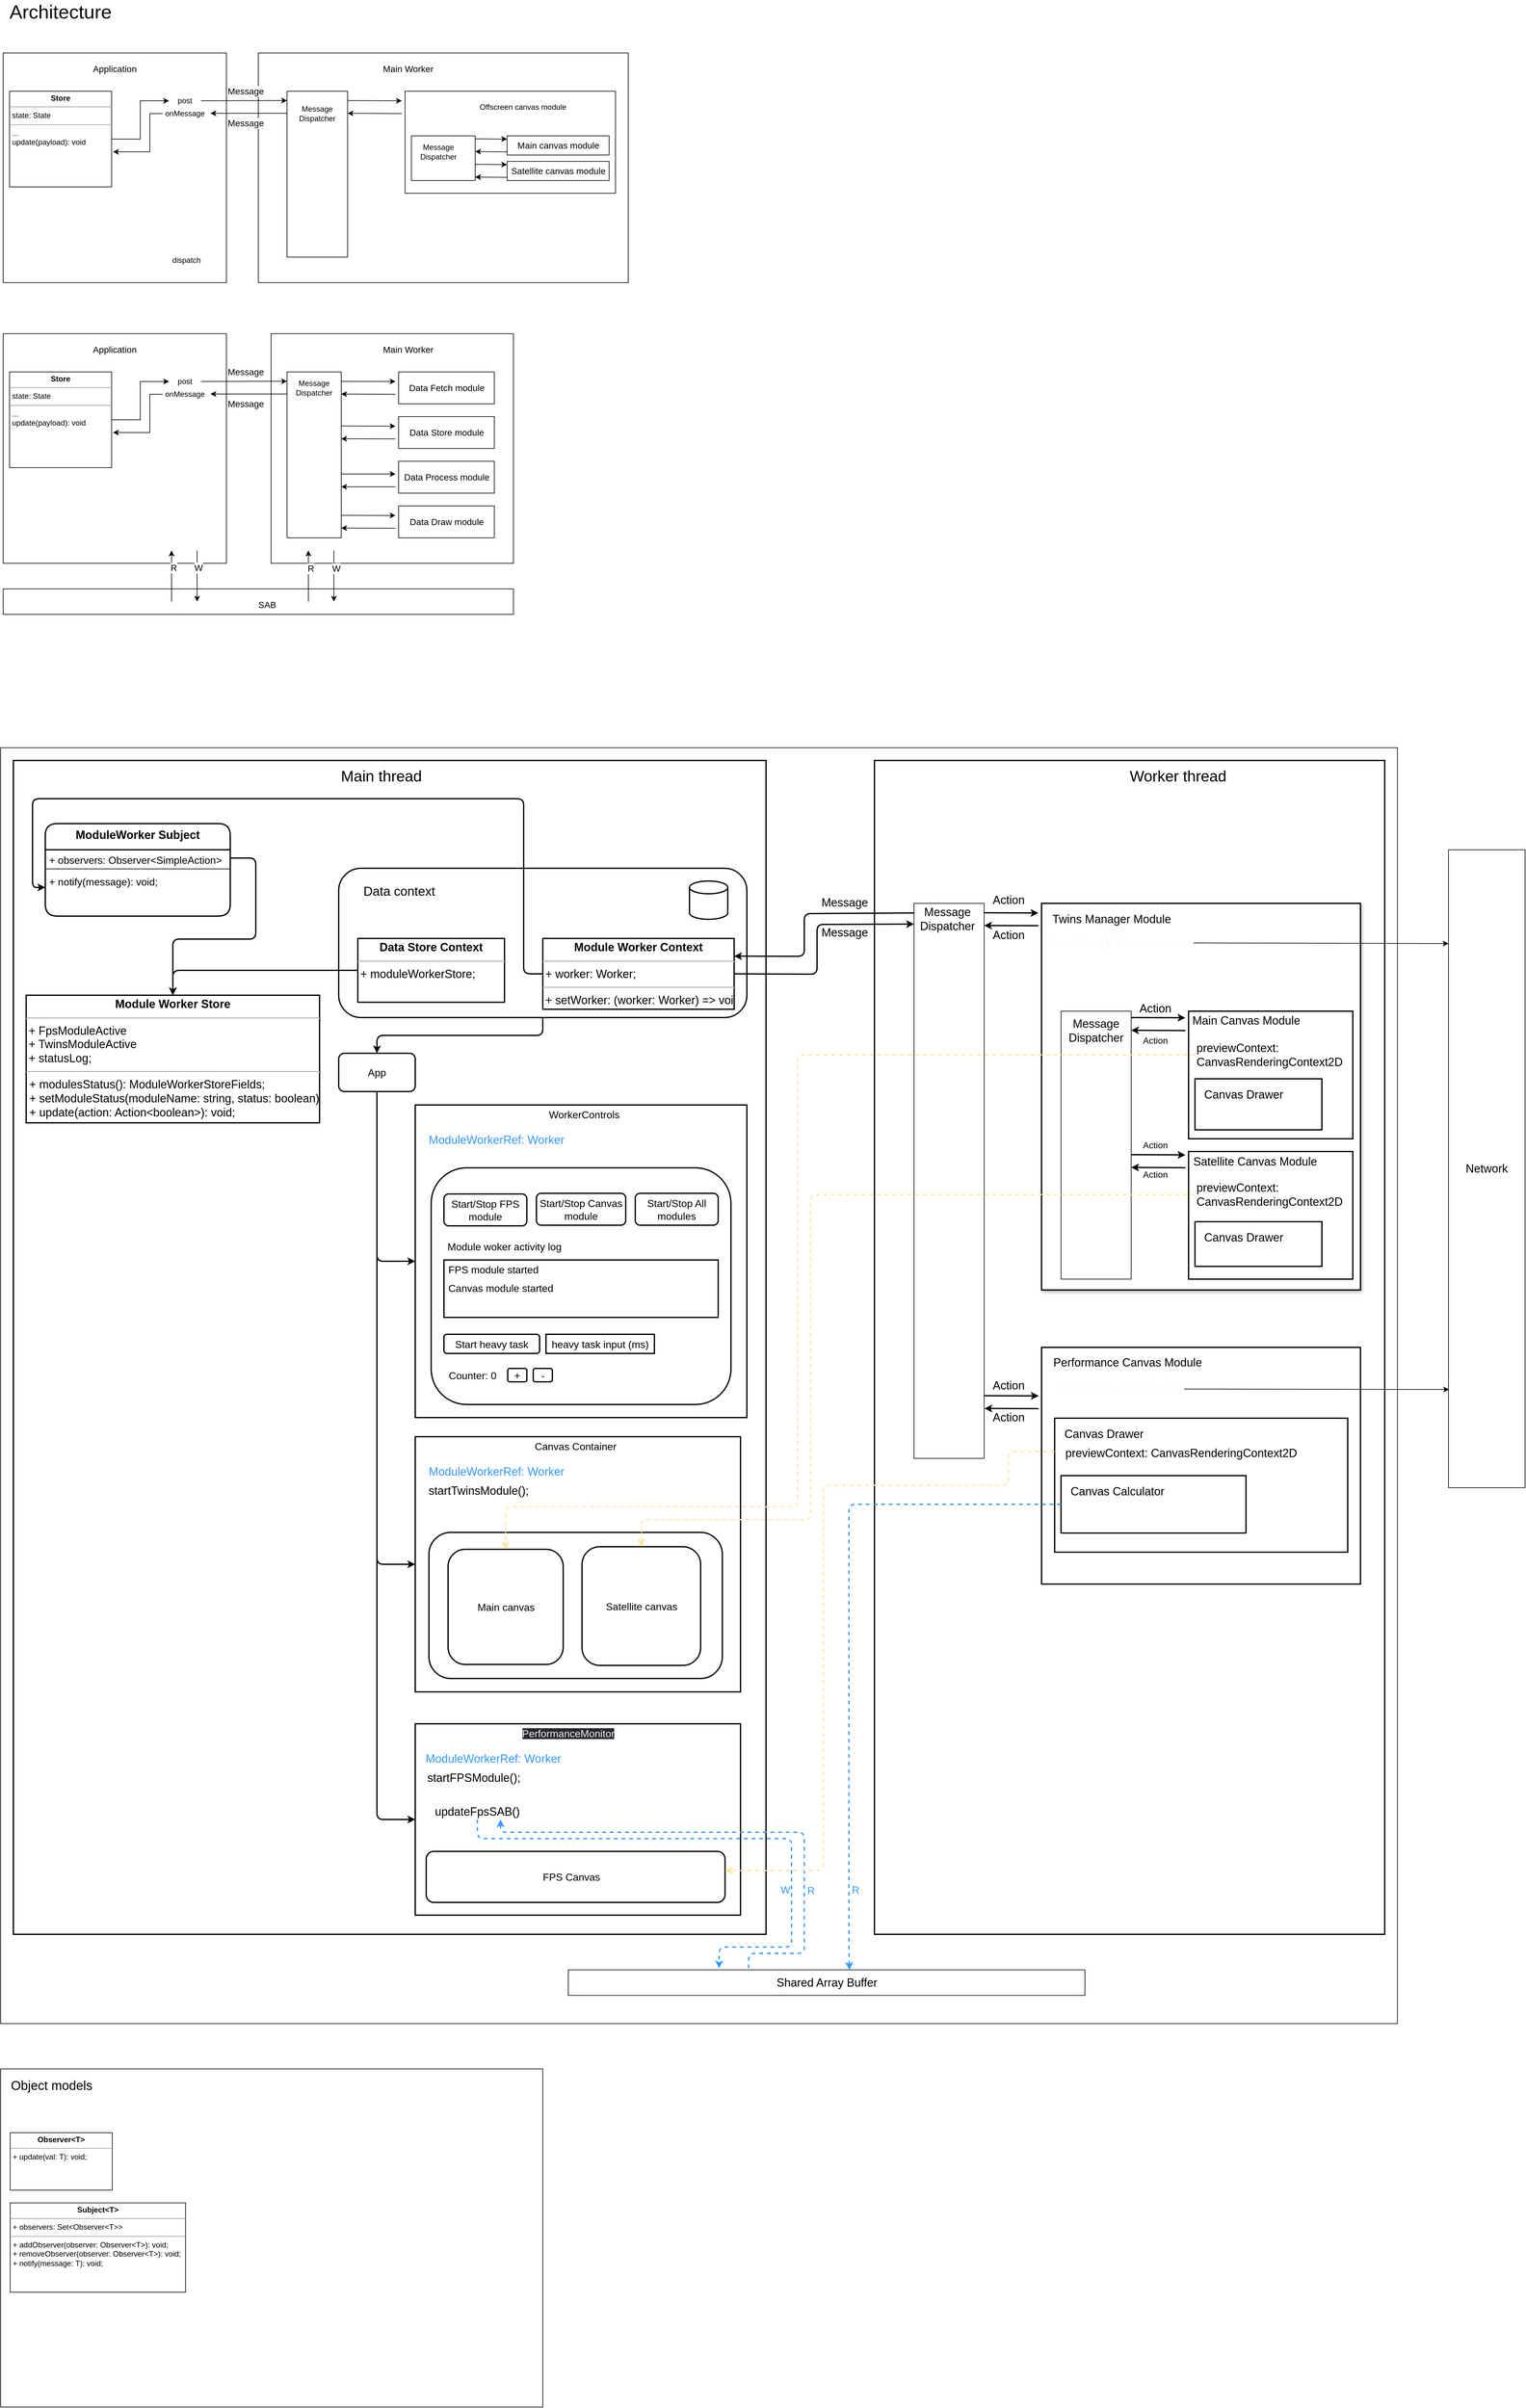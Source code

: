 <mxfile version="20.7.4" type="device"><diagram id="h54g0RJY-SKCdIhrQ2Me" name="Page-1"><mxGraphModel dx="7580" dy="4609" grid="1" gridSize="10" guides="1" tooltips="1" connect="1" arrows="1" fold="1" page="1" pageScale="1" pageWidth="827" pageHeight="1169" math="0" shadow="0"><root><mxCell id="0"/><mxCell id="1" parent="0"/><mxCell id="VuRKrDlXsBCHKtuJXxkc-2" value="" style="rounded=0;whiteSpace=wrap;html=1;" parent="1" vertex="1"><mxGeometry x="-1650" y="80" width="350" height="360" as="geometry"/></mxCell><mxCell id="VuRKrDlXsBCHKtuJXxkc-3" value="" style="rounded=0;whiteSpace=wrap;html=1;" parent="1" vertex="1"><mxGeometry x="-1250" y="80" width="580" height="360" as="geometry"/></mxCell><mxCell id="VuRKrDlXsBCHKtuJXxkc-4" value="Application" style="text;html=1;strokeColor=none;fillColor=none;align=center;verticalAlign=middle;whiteSpace=wrap;rounded=0;fontSize=14;" parent="1" vertex="1"><mxGeometry x="-1505" y="90" width="60" height="30" as="geometry"/></mxCell><mxCell id="VuRKrDlXsBCHKtuJXxkc-5" value="Main Worker" style="text;html=1;strokeColor=none;fillColor=none;align=center;verticalAlign=middle;whiteSpace=wrap;rounded=0;fontSize=14;" parent="1" vertex="1"><mxGeometry x="-1060" y="90" width="90" height="30" as="geometry"/></mxCell><mxCell id="VuRKrDlXsBCHKtuJXxkc-16" value="" style="rounded=0;whiteSpace=wrap;html=1;" parent="1" vertex="1"><mxGeometry x="-1205" y="140" width="95" height="260" as="geometry"/></mxCell><mxCell id="VuRKrDlXsBCHKtuJXxkc-17" value="Message Dispatcher" style="text;html=1;strokeColor=none;fillColor=none;align=center;verticalAlign=middle;whiteSpace=wrap;rounded=0;" parent="1" vertex="1"><mxGeometry x="-1190" y="160" width="65" height="30" as="geometry"/></mxCell><mxCell id="VuRKrDlXsBCHKtuJXxkc-54" value="" style="endArrow=classic;html=1;rounded=0;fontSize=14;" parent="1" edge="1"><mxGeometry width="50" height="50" relative="1" as="geometry"><mxPoint x="-1110" y="154.66" as="sourcePoint"/><mxPoint x="-1025" y="155" as="targetPoint"/></mxGeometry></mxCell><mxCell id="VuRKrDlXsBCHKtuJXxkc-55" value="" style="endArrow=classic;html=1;rounded=0;fontSize=14;" parent="1" edge="1"><mxGeometry width="50" height="50" relative="1" as="geometry"><mxPoint x="-1025" y="175" as="sourcePoint"/><mxPoint x="-1110" y="174.66" as="targetPoint"/></mxGeometry></mxCell><mxCell id="VuRKrDlXsBCHKtuJXxkc-62" value="" style="endArrow=classic;html=1;rounded=0;fontSize=14;exitX=1;exitY=0.5;exitDx=0;exitDy=0;" parent="1" source="VuRKrDlXsBCHKtuJXxkc-70" edge="1"><mxGeometry width="50" height="50" relative="1" as="geometry"><mxPoint x="-1325" y="154.58" as="sourcePoint"/><mxPoint x="-1205" y="154.58" as="targetPoint"/></mxGeometry></mxCell><mxCell id="VuRKrDlXsBCHKtuJXxkc-95" value="Message" style="edgeLabel;html=1;align=center;verticalAlign=middle;resizable=0;points=[];fontSize=14;" parent="VuRKrDlXsBCHKtuJXxkc-62" vertex="1" connectable="0"><mxGeometry x="0.264" y="3" relative="1" as="geometry"><mxPoint x="-16" y="-12" as="offset"/></mxGeometry></mxCell><mxCell id="VuRKrDlXsBCHKtuJXxkc-63" value="" style="endArrow=classic;html=1;rounded=0;fontSize=14;" parent="1" edge="1"><mxGeometry width="50" height="50" relative="1" as="geometry"><mxPoint x="-1205" y="174.58" as="sourcePoint"/><mxPoint x="-1325" y="174.58" as="targetPoint"/></mxGeometry></mxCell><mxCell id="VuRKrDlXsBCHKtuJXxkc-90" style="edgeStyle=orthogonalEdgeStyle;rounded=0;orthogonalLoop=1;jettySize=auto;html=1;exitX=0;exitY=0.5;exitDx=0;exitDy=0;entryX=1.014;entryY=0.633;entryDx=0;entryDy=0;entryPerimeter=0;fontSize=14;" parent="1" source="VuRKrDlXsBCHKtuJXxkc-69" target="VuRKrDlXsBCHKtuJXxkc-87" edge="1"><mxGeometry relative="1" as="geometry"><Array as="points"><mxPoint x="-1420" y="175"/><mxPoint x="-1420" y="235"/></Array></mxGeometry></mxCell><mxCell id="VuRKrDlXsBCHKtuJXxkc-69" value="onMessage" style="text;html=1;strokeColor=none;fillColor=none;align=center;verticalAlign=middle;whiteSpace=wrap;rounded=0;" parent="1" vertex="1"><mxGeometry x="-1400" y="160" width="70" height="30" as="geometry"/></mxCell><mxCell id="VuRKrDlXsBCHKtuJXxkc-70" value="post" style="text;html=1;strokeColor=none;fillColor=none;align=center;verticalAlign=middle;whiteSpace=wrap;rounded=0;" parent="1" vertex="1"><mxGeometry x="-1390" y="140" width="50" height="30" as="geometry"/></mxCell><mxCell id="VuRKrDlXsBCHKtuJXxkc-76" value="dispatch" style="text;html=1;strokeColor=none;fillColor=none;align=center;verticalAlign=middle;whiteSpace=wrap;rounded=0;" parent="1" vertex="1"><mxGeometry x="-1390" y="390" width="55" height="30" as="geometry"/></mxCell><mxCell id="VuRKrDlXsBCHKtuJXxkc-88" style="edgeStyle=orthogonalEdgeStyle;rounded=0;orthogonalLoop=1;jettySize=auto;html=1;exitX=1;exitY=0.5;exitDx=0;exitDy=0;fontSize=14;entryX=0;entryY=0.5;entryDx=0;entryDy=0;" parent="1" source="VuRKrDlXsBCHKtuJXxkc-87" target="VuRKrDlXsBCHKtuJXxkc-70" edge="1"><mxGeometry relative="1" as="geometry"><mxPoint x="-1400" y="155" as="targetPoint"/></mxGeometry></mxCell><mxCell id="VuRKrDlXsBCHKtuJXxkc-87" value="&lt;p style=&quot;margin:0px;margin-top:4px;text-align:center;&quot;&gt;&lt;b&gt;Store&lt;/b&gt;&lt;/p&gt;&lt;hr size=&quot;1&quot;&gt;&lt;p style=&quot;margin:0px;margin-left:4px;&quot;&gt;state: State&lt;/p&gt;&lt;hr size=&quot;1&quot;&gt;&lt;p style=&quot;margin:0px;margin-left:4px;&quot;&gt;...&lt;/p&gt;&lt;p style=&quot;margin:0px;margin-left:4px;&quot;&gt;update(payload): void&lt;/p&gt;" style="verticalAlign=top;align=left;overflow=fill;fontSize=12;fontFamily=Helvetica;html=1;" parent="1" vertex="1"><mxGeometry x="-1640" y="140" width="160" height="150" as="geometry"/></mxCell><mxCell id="VuRKrDlXsBCHKtuJXxkc-96" value="Message" style="edgeLabel;html=1;align=center;verticalAlign=middle;resizable=0;points=[];fontSize=14;" parent="1" vertex="1" connectable="0"><mxGeometry x="-1270.0" y="190.004" as="geometry"/></mxCell><mxCell id="VuRKrDlXsBCHKtuJXxkc-97" value="" style="rounded=0;whiteSpace=wrap;html=1;" parent="1" vertex="1"><mxGeometry x="-1650" y="520" width="350" height="360" as="geometry"/></mxCell><mxCell id="VuRKrDlXsBCHKtuJXxkc-98" value="" style="rounded=0;whiteSpace=wrap;html=1;" parent="1" vertex="1"><mxGeometry x="-1230" y="520" width="380" height="360" as="geometry"/></mxCell><mxCell id="VuRKrDlXsBCHKtuJXxkc-99" value="Application" style="text;html=1;strokeColor=none;fillColor=none;align=center;verticalAlign=middle;whiteSpace=wrap;rounded=0;fontSize=14;" parent="1" vertex="1"><mxGeometry x="-1505" y="530" width="60" height="30" as="geometry"/></mxCell><mxCell id="VuRKrDlXsBCHKtuJXxkc-100" value="Main Worker" style="text;html=1;strokeColor=none;fillColor=none;align=center;verticalAlign=middle;whiteSpace=wrap;rounded=0;fontSize=14;" parent="1" vertex="1"><mxGeometry x="-1060" y="530" width="90" height="30" as="geometry"/></mxCell><mxCell id="VuRKrDlXsBCHKtuJXxkc-101" value="" style="rounded=0;whiteSpace=wrap;html=1;" parent="1" vertex="1"><mxGeometry x="-1205" y="580" width="85" height="260" as="geometry"/></mxCell><mxCell id="VuRKrDlXsBCHKtuJXxkc-102" value="Message Dispatcher" style="text;html=1;strokeColor=none;fillColor=none;align=center;verticalAlign=middle;whiteSpace=wrap;rounded=0;" parent="1" vertex="1"><mxGeometry x="-1200" y="590" width="75" height="30" as="geometry"/></mxCell><mxCell id="VuRKrDlXsBCHKtuJXxkc-103" value="Data Store module" style="html=1;fontSize=14;" parent="1" vertex="1"><mxGeometry x="-1030" y="650" width="150" height="50" as="geometry"/></mxCell><mxCell id="VuRKrDlXsBCHKtuJXxkc-104" value="Data Process module" style="html=1;fontSize=14;" parent="1" vertex="1"><mxGeometry x="-1030" y="720" width="150" height="50" as="geometry"/></mxCell><mxCell id="VuRKrDlXsBCHKtuJXxkc-105" value="Data Draw module" style="html=1;fontSize=14;" parent="1" vertex="1"><mxGeometry x="-1030" y="790" width="150" height="50" as="geometry"/></mxCell><mxCell id="VuRKrDlXsBCHKtuJXxkc-106" value="Data Fetch module" style="html=1;fontSize=14;" parent="1" vertex="1"><mxGeometry x="-1030" y="580" width="150" height="50" as="geometry"/></mxCell><mxCell id="VuRKrDlXsBCHKtuJXxkc-115" value="" style="endArrow=classic;html=1;rounded=0;fontSize=14;exitX=1;exitY=0.5;exitDx=0;exitDy=0;" parent="1" source="VuRKrDlXsBCHKtuJXxkc-120" edge="1"><mxGeometry width="50" height="50" relative="1" as="geometry"><mxPoint x="-1325" y="594.58" as="sourcePoint"/><mxPoint x="-1205" y="594.58" as="targetPoint"/></mxGeometry></mxCell><mxCell id="VuRKrDlXsBCHKtuJXxkc-116" value="Message" style="edgeLabel;html=1;align=center;verticalAlign=middle;resizable=0;points=[];fontSize=14;" parent="VuRKrDlXsBCHKtuJXxkc-115" vertex="1" connectable="0"><mxGeometry x="0.264" y="3" relative="1" as="geometry"><mxPoint x="-16" y="-12" as="offset"/></mxGeometry></mxCell><mxCell id="VuRKrDlXsBCHKtuJXxkc-117" value="" style="endArrow=classic;html=1;rounded=0;fontSize=14;" parent="1" edge="1"><mxGeometry width="50" height="50" relative="1" as="geometry"><mxPoint x="-1205" y="614.58" as="sourcePoint"/><mxPoint x="-1325" y="614.58" as="targetPoint"/></mxGeometry></mxCell><mxCell id="VuRKrDlXsBCHKtuJXxkc-118" style="edgeStyle=orthogonalEdgeStyle;rounded=0;orthogonalLoop=1;jettySize=auto;html=1;exitX=0;exitY=0.5;exitDx=0;exitDy=0;entryX=1.014;entryY=0.633;entryDx=0;entryDy=0;entryPerimeter=0;fontSize=14;" parent="1" source="VuRKrDlXsBCHKtuJXxkc-119" target="VuRKrDlXsBCHKtuJXxkc-123" edge="1"><mxGeometry relative="1" as="geometry"><Array as="points"><mxPoint x="-1420" y="615"/><mxPoint x="-1420" y="675"/></Array></mxGeometry></mxCell><mxCell id="VuRKrDlXsBCHKtuJXxkc-119" value="onMessage" style="text;html=1;strokeColor=none;fillColor=none;align=center;verticalAlign=middle;whiteSpace=wrap;rounded=0;" parent="1" vertex="1"><mxGeometry x="-1400" y="600" width="70" height="30" as="geometry"/></mxCell><mxCell id="VuRKrDlXsBCHKtuJXxkc-120" value="post" style="text;html=1;strokeColor=none;fillColor=none;align=center;verticalAlign=middle;whiteSpace=wrap;rounded=0;" parent="1" vertex="1"><mxGeometry x="-1390" y="580" width="50" height="30" as="geometry"/></mxCell><mxCell id="VuRKrDlXsBCHKtuJXxkc-122" style="edgeStyle=orthogonalEdgeStyle;rounded=0;orthogonalLoop=1;jettySize=auto;html=1;exitX=1;exitY=0.5;exitDx=0;exitDy=0;fontSize=14;entryX=0;entryY=0.5;entryDx=0;entryDy=0;" parent="1" source="VuRKrDlXsBCHKtuJXxkc-123" target="VuRKrDlXsBCHKtuJXxkc-120" edge="1"><mxGeometry relative="1" as="geometry"><mxPoint x="-1400" y="595" as="targetPoint"/></mxGeometry></mxCell><mxCell id="VuRKrDlXsBCHKtuJXxkc-123" value="&lt;p style=&quot;margin:0px;margin-top:4px;text-align:center;&quot;&gt;&lt;b&gt;Store&lt;/b&gt;&lt;/p&gt;&lt;hr size=&quot;1&quot;&gt;&lt;p style=&quot;margin:0px;margin-left:4px;&quot;&gt;state: State&lt;/p&gt;&lt;hr size=&quot;1&quot;&gt;&lt;p style=&quot;margin:0px;margin-left:4px;&quot;&gt;...&lt;/p&gt;&lt;p style=&quot;margin:0px;margin-left:4px;&quot;&gt;update(payload): void&lt;/p&gt;" style="verticalAlign=top;align=left;overflow=fill;fontSize=12;fontFamily=Helvetica;html=1;" parent="1" vertex="1"><mxGeometry x="-1640" y="580" width="160" height="150" as="geometry"/></mxCell><mxCell id="VuRKrDlXsBCHKtuJXxkc-124" value="Message" style="edgeLabel;html=1;align=center;verticalAlign=middle;resizable=0;points=[];fontSize=14;" parent="1" vertex="1" connectable="0"><mxGeometry x="-1270.0" y="630.004" as="geometry"/></mxCell><mxCell id="VuRKrDlXsBCHKtuJXxkc-125" value="" style="rounded=0;whiteSpace=wrap;html=1;fontSize=14;" parent="1" vertex="1"><mxGeometry x="-1650" y="920" width="800" height="40" as="geometry"/></mxCell><mxCell id="VuRKrDlXsBCHKtuJXxkc-126" value="SAB" style="text;html=1;strokeColor=none;fillColor=none;align=center;verticalAlign=middle;whiteSpace=wrap;rounded=0;fontSize=14;" parent="1" vertex="1"><mxGeometry x="-1266" y="930" width="60" height="30" as="geometry"/></mxCell><mxCell id="VuRKrDlXsBCHKtuJXxkc-136" value="" style="endArrow=classic;html=1;rounded=0;fontSize=14;" parent="1" edge="1"><mxGeometry width="50" height="50" relative="1" as="geometry"><mxPoint x="-1171.5" y="940" as="sourcePoint"/><mxPoint x="-1171.5" y="860" as="targetPoint"/></mxGeometry></mxCell><mxCell id="VuRKrDlXsBCHKtuJXxkc-141" value="R" style="edgeLabel;html=1;align=center;verticalAlign=middle;resizable=0;points=[];fontSize=14;" parent="VuRKrDlXsBCHKtuJXxkc-136" vertex="1" connectable="0"><mxGeometry x="0.295" y="-3" relative="1" as="geometry"><mxPoint as="offset"/></mxGeometry></mxCell><mxCell id="VuRKrDlXsBCHKtuJXxkc-137" value="" style="endArrow=classic;html=1;rounded=0;fontSize=14;" parent="1" edge="1"><mxGeometry width="50" height="50" relative="1" as="geometry"><mxPoint x="-1131.5" y="860" as="sourcePoint"/><mxPoint x="-1131.5" y="940" as="targetPoint"/></mxGeometry></mxCell><mxCell id="VuRKrDlXsBCHKtuJXxkc-140" value="W" style="edgeLabel;html=1;align=center;verticalAlign=middle;resizable=0;points=[];fontSize=14;" parent="VuRKrDlXsBCHKtuJXxkc-137" vertex="1" connectable="0"><mxGeometry x="-0.315" y="3" relative="1" as="geometry"><mxPoint as="offset"/></mxGeometry></mxCell><mxCell id="VuRKrDlXsBCHKtuJXxkc-138" value="" style="endArrow=classic;html=1;rounded=0;fontSize=14;" parent="1" edge="1"><mxGeometry width="50" height="50" relative="1" as="geometry"><mxPoint x="-1386" y="940" as="sourcePoint"/><mxPoint x="-1386" y="860" as="targetPoint"/></mxGeometry></mxCell><mxCell id="VuRKrDlXsBCHKtuJXxkc-143" value="R" style="edgeLabel;html=1;align=center;verticalAlign=middle;resizable=0;points=[];fontSize=14;" parent="VuRKrDlXsBCHKtuJXxkc-138" vertex="1" connectable="0"><mxGeometry x="0.335" y="-3" relative="1" as="geometry"><mxPoint as="offset"/></mxGeometry></mxCell><mxCell id="VuRKrDlXsBCHKtuJXxkc-139" value="" style="endArrow=classic;html=1;rounded=0;fontSize=14;" parent="1" edge="1"><mxGeometry width="50" height="50" relative="1" as="geometry"><mxPoint x="-1346" y="860" as="sourcePoint"/><mxPoint x="-1346" y="940" as="targetPoint"/></mxGeometry></mxCell><mxCell id="VuRKrDlXsBCHKtuJXxkc-142" value="W" style="edgeLabel;html=1;align=center;verticalAlign=middle;resizable=0;points=[];fontSize=14;" parent="VuRKrDlXsBCHKtuJXxkc-139" vertex="1" connectable="0"><mxGeometry x="-0.335" y="2" relative="1" as="geometry"><mxPoint as="offset"/></mxGeometry></mxCell><mxCell id="VuRKrDlXsBCHKtuJXxkc-147" value="Architecture" style="text;html=1;strokeColor=none;fillColor=none;align=center;verticalAlign=middle;whiteSpace=wrap;rounded=0;fontSize=30;" parent="1" vertex="1"><mxGeometry x="-1650" width="180" height="30" as="geometry"/></mxCell><mxCell id="VuRKrDlXsBCHKtuJXxkc-157" value="" style="endArrow=classic;html=1;rounded=0;fontSize=14;" parent="1" edge="1"><mxGeometry width="50" height="50" relative="1" as="geometry"><mxPoint x="-1120" y="594.7" as="sourcePoint"/><mxPoint x="-1035" y="595.04" as="targetPoint"/></mxGeometry></mxCell><mxCell id="VuRKrDlXsBCHKtuJXxkc-158" value="" style="endArrow=classic;html=1;rounded=0;fontSize=14;" parent="1" edge="1"><mxGeometry width="50" height="50" relative="1" as="geometry"><mxPoint x="-1035" y="615.04" as="sourcePoint"/><mxPoint x="-1120" y="614.7" as="targetPoint"/></mxGeometry></mxCell><mxCell id="VuRKrDlXsBCHKtuJXxkc-159" value="" style="endArrow=classic;html=1;rounded=0;fontSize=14;" parent="1" edge="1"><mxGeometry width="50" height="50" relative="1" as="geometry"><mxPoint x="-1120" y="664.7" as="sourcePoint"/><mxPoint x="-1035" y="665.04" as="targetPoint"/></mxGeometry></mxCell><mxCell id="VuRKrDlXsBCHKtuJXxkc-160" value="" style="endArrow=classic;html=1;rounded=0;fontSize=14;" parent="1" edge="1"><mxGeometry width="50" height="50" relative="1" as="geometry"><mxPoint x="-1035" y="685.04" as="sourcePoint"/><mxPoint x="-1120" y="684.7" as="targetPoint"/></mxGeometry></mxCell><mxCell id="VuRKrDlXsBCHKtuJXxkc-161" value="" style="endArrow=classic;html=1;rounded=0;fontSize=14;" parent="1" edge="1"><mxGeometry width="50" height="50" relative="1" as="geometry"><mxPoint x="-1120" y="740.04" as="sourcePoint"/><mxPoint x="-1035" y="740.04" as="targetPoint"/></mxGeometry></mxCell><mxCell id="VuRKrDlXsBCHKtuJXxkc-162" value="" style="endArrow=classic;html=1;rounded=0;fontSize=14;" parent="1" edge="1"><mxGeometry width="50" height="50" relative="1" as="geometry"><mxPoint x="-1035" y="760.04" as="sourcePoint"/><mxPoint x="-1120" y="760.04" as="targetPoint"/></mxGeometry></mxCell><mxCell id="VuRKrDlXsBCHKtuJXxkc-163" value="" style="endArrow=classic;html=1;rounded=0;fontSize=14;" parent="1" edge="1"><mxGeometry width="50" height="50" relative="1" as="geometry"><mxPoint x="-1120" y="804.7" as="sourcePoint"/><mxPoint x="-1035" y="805.04" as="targetPoint"/></mxGeometry></mxCell><mxCell id="VuRKrDlXsBCHKtuJXxkc-164" value="" style="endArrow=classic;html=1;rounded=0;fontSize=14;" parent="1" edge="1"><mxGeometry width="50" height="50" relative="1" as="geometry"><mxPoint x="-1035" y="825.04" as="sourcePoint"/><mxPoint x="-1120" y="824.7" as="targetPoint"/></mxGeometry></mxCell><mxCell id="S-R1VQh-44AHPfIKQIAo-4" value="" style="rounded=0;whiteSpace=wrap;html=1;" parent="1" vertex="1"><mxGeometry x="-1020" y="140" width="330" height="160" as="geometry"/></mxCell><mxCell id="S-R1VQh-44AHPfIKQIAo-5" value="Main canvas module" style="html=1;fontSize=14;" parent="1" vertex="1"><mxGeometry x="-860" y="210" width="160" height="30" as="geometry"/></mxCell><mxCell id="S-R1VQh-44AHPfIKQIAo-6" value="Satellite canvas module" style="html=1;fontSize=14;" parent="1" vertex="1"><mxGeometry x="-860" y="250" width="160" height="30" as="geometry"/></mxCell><mxCell id="S-R1VQh-44AHPfIKQIAo-7" value="Offscreen canvas module" style="text;html=1;strokeColor=none;fillColor=none;align=center;verticalAlign=middle;whiteSpace=wrap;rounded=0;" parent="1" vertex="1"><mxGeometry x="-910" y="150" width="150" height="30" as="geometry"/></mxCell><mxCell id="S-R1VQh-44AHPfIKQIAo-8" value="" style="rounded=0;whiteSpace=wrap;html=1;" parent="1" vertex="1"><mxGeometry x="-1010" y="210" width="100" height="70" as="geometry"/></mxCell><mxCell id="S-R1VQh-44AHPfIKQIAo-9" value="Message Dispatcher" style="text;html=1;strokeColor=none;fillColor=none;align=center;verticalAlign=middle;whiteSpace=wrap;rounded=0;" parent="1" vertex="1"><mxGeometry x="-1000" y="220" width="65" height="30" as="geometry"/></mxCell><mxCell id="S-R1VQh-44AHPfIKQIAo-10" value="" style="endArrow=classic;html=1;rounded=0;fontSize=14;" parent="1" edge="1"><mxGeometry width="50" height="50" relative="1" as="geometry"><mxPoint x="-910" y="214.57" as="sourcePoint"/><mxPoint x="-860" y="215" as="targetPoint"/></mxGeometry></mxCell><mxCell id="S-R1VQh-44AHPfIKQIAo-11" value="" style="endArrow=classic;html=1;rounded=0;fontSize=14;" parent="1" edge="1"><mxGeometry width="50" height="50" relative="1" as="geometry"><mxPoint x="-860" y="235" as="sourcePoint"/><mxPoint x="-910" y="234.57" as="targetPoint"/></mxGeometry></mxCell><mxCell id="S-R1VQh-44AHPfIKQIAo-12" value="" style="endArrow=classic;html=1;rounded=0;fontSize=14;" parent="1" edge="1"><mxGeometry width="50" height="50" relative="1" as="geometry"><mxPoint x="-910" y="254.57" as="sourcePoint"/><mxPoint x="-860" y="255" as="targetPoint"/></mxGeometry></mxCell><mxCell id="S-R1VQh-44AHPfIKQIAo-13" value="" style="endArrow=classic;html=1;rounded=0;fontSize=14;" parent="1" edge="1"><mxGeometry width="50" height="50" relative="1" as="geometry"><mxPoint x="-860" y="275" as="sourcePoint"/><mxPoint x="-910" y="274.57" as="targetPoint"/></mxGeometry></mxCell><mxCell id="R8_MpH0lHUsFo03c0QDo-8" value="" style="rounded=0;whiteSpace=wrap;html=1;fontSize=18;" parent="1" vertex="1"><mxGeometry x="-1654" y="3240" width="850" height="530" as="geometry"/></mxCell><mxCell id="R8_MpH0lHUsFo03c0QDo-10" value="Object models" style="text;html=1;strokeColor=none;fillColor=none;align=center;verticalAlign=middle;whiteSpace=wrap;rounded=0;strokeWidth=2;fontSize=20;" parent="1" vertex="1"><mxGeometry x="-1649" y="3250" width="150" height="30" as="geometry"/></mxCell><mxCell id="R8_MpH0lHUsFo03c0QDo-11" value="&lt;p style=&quot;margin:0px;margin-top:4px;text-align:center;&quot;&gt;&lt;b&gt;Subject&amp;lt;T&amp;gt;&lt;/b&gt;&lt;/p&gt;&lt;hr size=&quot;1&quot;&gt;&lt;p style=&quot;margin:0px;margin-left:4px;&quot;&gt;+ observers: Set&amp;lt;Observer&amp;lt;T&amp;gt;&amp;gt;&lt;/p&gt;&lt;hr size=&quot;1&quot;&gt;&lt;p style=&quot;margin:0px;margin-left:4px;&quot;&gt;+ addObserver(observer: Observer&amp;lt;T&amp;gt;): void;&lt;/p&gt;&lt;p style=&quot;margin:0px;margin-left:4px;&quot;&gt;+ removeObserver(observer: Observer&amp;lt;T&amp;gt;): void;&lt;br&gt;&lt;/p&gt;&lt;p style=&quot;margin:0px;margin-left:4px;&quot;&gt;+ notify(message: T): void;&lt;br&gt;&lt;/p&gt;" style="verticalAlign=top;align=left;overflow=fill;fontSize=12;fontFamily=Helvetica;html=1;" parent="1" vertex="1"><mxGeometry x="-1639" y="3450" width="275" height="140" as="geometry"/></mxCell><mxCell id="R8_MpH0lHUsFo03c0QDo-12" value="&lt;p style=&quot;margin:0px;margin-top:4px;text-align:center;&quot;&gt;&lt;b&gt;Observer&amp;lt;T&amp;gt;&lt;/b&gt;&lt;/p&gt;&lt;hr size=&quot;1&quot;&gt;&lt;p style=&quot;margin:0px;margin-left:4px;&quot;&gt;&lt;/p&gt;&lt;p style=&quot;margin:0px;margin-left:4px;&quot;&gt;+ update(val: T): void;&lt;/p&gt;" style="verticalAlign=top;align=left;overflow=fill;fontSize=12;fontFamily=Helvetica;html=1;" parent="1" vertex="1"><mxGeometry x="-1639" y="3340" width="160" height="90" as="geometry"/></mxCell><mxCell id="GGvu843BadRoEdbmNUeA-3" value="" style="rounded=0;whiteSpace=wrap;html=1;shadow=0;glass=0;gradientColor=none;" vertex="1" parent="1"><mxGeometry x="-1654" y="1169" width="2190" height="2000" as="geometry"/></mxCell><mxCell id="GGvu843BadRoEdbmNUeA-30" value="" style="rounded=0;whiteSpace=wrap;html=1;strokeWidth=2;fontSize=16;" vertex="1" parent="1"><mxGeometry x="-1634" y="1189" width="1180" height="1840" as="geometry"/></mxCell><mxCell id="GGvu843BadRoEdbmNUeA-45" value="Main thread" style="text;html=1;strokeColor=none;fillColor=none;align=center;verticalAlign=middle;whiteSpace=wrap;rounded=0;strokeWidth=2;fontSize=24;" vertex="1" parent="1"><mxGeometry x="-1132.5" y="1199" width="150" height="30" as="geometry"/></mxCell><mxCell id="GGvu843BadRoEdbmNUeA-160" value="&lt;p style=&quot;margin: 4px 0px 0px; text-align: center; font-size: 18px;&quot;&gt;&lt;b style=&quot;font-size: 18px;&quot;&gt;Module Worker Store&lt;/b&gt;&lt;/p&gt;&lt;hr style=&quot;font-size: 18px;&quot;&gt;&lt;p style=&quot;margin: 0px 0px 0px 4px; font-size: 18px;&quot;&gt;&lt;font style=&quot;font-size: 18px;&quot;&gt;+&amp;nbsp;&lt;/font&gt;&lt;span style=&quot;background-color: initial; font-size: 18px;&quot;&gt;FpsModuleActive&lt;/span&gt;&lt;/p&gt;&lt;p style=&quot;margin: 0px 0px 0px 4px; font-size: 18px;&quot;&gt;&lt;span style=&quot;font-size: 18px;&quot;&gt;+ TwinsModuleActive&lt;/span&gt;&lt;/p&gt;&lt;p style=&quot;margin: 0px 0px 0px 4px; font-size: 18px;&quot;&gt;&lt;font style=&quot;font-size: 18px;&quot;&gt;&lt;span style=&quot;background-color: initial; font-size: 18px;&quot;&gt;+ statusLog&lt;/span&gt;&lt;span style=&quot;font-size: 18px;&quot;&gt;;&lt;/span&gt;&lt;/font&gt;&lt;/p&gt;&lt;hr style=&quot;font-size: 18px;&quot;&gt;&lt;span style=&quot;font-size: 18px;&quot;&gt;&amp;nbsp;+ modulesStatus():&amp;nbsp;ModuleWorkerStoreFields;&lt;br style=&quot;font-size: 18px;&quot;&gt;&amp;nbsp;+&amp;nbsp;setModuleStatus(moduleName: string, status: boolean): void&lt;/span&gt;&lt;br style=&quot;font-size: 18px;&quot;&gt;&lt;span style=&quot;font-size: 18px;&quot;&gt;&amp;nbsp;+ update(action: Action&amp;lt;boolean&amp;gt;&lt;/span&gt;&lt;span style=&quot;font-size: 18px;&quot;&gt;): void;&lt;/span&gt;" style="verticalAlign=top;align=left;overflow=fill;fontSize=18;fontFamily=Helvetica;html=1;strokeWidth=2;" vertex="1" parent="1"><mxGeometry x="-1614" y="1557" width="460" height="200" as="geometry"/></mxCell><mxCell id="GGvu843BadRoEdbmNUeA-161" style="edgeStyle=orthogonalEdgeStyle;rounded=1;orthogonalLoop=1;jettySize=auto;html=1;exitX=0.5;exitY=1;exitDx=0;exitDy=0;fontSize=16;strokeWidth=2;" edge="1" parent="1" source="GGvu843BadRoEdbmNUeA-162" target="GGvu843BadRoEdbmNUeA-171"><mxGeometry relative="1" as="geometry"/></mxCell><mxCell id="GGvu843BadRoEdbmNUeA-162" value="" style="rounded=1;whiteSpace=wrap;html=1;strokeWidth=2;fontSize=20;" vertex="1" parent="1"><mxGeometry x="-1124" y="1358" width="640" height="234" as="geometry"/></mxCell><mxCell id="GGvu843BadRoEdbmNUeA-163" value="" style="strokeWidth=2;html=1;shape=mxgraph.flowchart.database;whiteSpace=wrap;fontSize=18;" vertex="1" parent="1"><mxGeometry x="-574" y="1378" width="60" height="60" as="geometry"/></mxCell><mxCell id="GGvu843BadRoEdbmNUeA-164" value="&lt;font style=&quot;font-size: 20px;&quot;&gt;Data context&lt;/font&gt;" style="text;html=1;strokeColor=none;fillColor=none;align=center;verticalAlign=middle;whiteSpace=wrap;rounded=0;strokeWidth=2;fontSize=20;" vertex="1" parent="1"><mxGeometry x="-1094" y="1378" width="130" height="30" as="geometry"/></mxCell><mxCell id="GGvu843BadRoEdbmNUeA-165" value="&lt;p style=&quot;margin: 4px 0px 0px; text-align: center; font-size: 18px;&quot;&gt;&lt;b style=&quot;font-size: 18px;&quot;&gt;&lt;font style=&quot;font-size: 18px;&quot;&gt;Module Worker Context&lt;/font&gt;&lt;/b&gt;&lt;/p&gt;&lt;hr style=&quot;font-size: 18px;&quot;&gt;&lt;p style=&quot;margin: 0px 0px 0px 4px; font-size: 18px;&quot;&gt;&lt;font style=&quot;font-size: 18px;&quot;&gt;+ worker: Worker;&lt;/font&gt;&lt;/p&gt;&lt;hr style=&quot;font-size: 18px;&quot;&gt;&lt;p style=&quot;margin: 0px 0px 0px 4px; font-size: 18px;&quot;&gt;&lt;font style=&quot;font-size: 18px;&quot;&gt;+ setWorker: (worker: Worker) =&amp;gt; void;&lt;/font&gt;&lt;/p&gt;" style="verticalAlign=top;align=left;overflow=fill;fontSize=18;fontFamily=Helvetica;html=1;strokeWidth=2;" vertex="1" parent="1"><mxGeometry x="-804" y="1468" width="300" height="111" as="geometry"/></mxCell><mxCell id="GGvu843BadRoEdbmNUeA-166" style="edgeStyle=orthogonalEdgeStyle;rounded=1;orthogonalLoop=1;jettySize=auto;html=1;entryX=0.5;entryY=0;entryDx=0;entryDy=0;fontSize=16;strokeWidth=2;" edge="1" parent="1" source="GGvu843BadRoEdbmNUeA-167" target="GGvu843BadRoEdbmNUeA-160"><mxGeometry relative="1" as="geometry"/></mxCell><mxCell id="GGvu843BadRoEdbmNUeA-283" style="edgeStyle=orthogonalEdgeStyle;rounded=1;orthogonalLoop=1;jettySize=auto;html=1;exitX=0;exitY=0.5;exitDx=0;exitDy=0;fontSize=16;fontColor=#fafafa;startArrow=none;startFill=0;endArrow=classic;endFill=1;strokeWidth=2;" edge="1" parent="1" source="GGvu843BadRoEdbmNUeA-165" target="GGvu843BadRoEdbmNUeA-176"><mxGeometry relative="1" as="geometry"><Array as="points"><mxPoint x="-834" y="1524"/><mxPoint x="-834" y="1249"/><mxPoint x="-1604" y="1249"/><mxPoint x="-1604" y="1388"/></Array></mxGeometry></mxCell><mxCell id="GGvu843BadRoEdbmNUeA-167" value="&lt;p style=&quot;margin: 4px 0px 0px; text-align: center; font-size: 18px;&quot;&gt;&lt;b style=&quot;font-size: 18px;&quot;&gt;Data Store Context&lt;/b&gt;&lt;/p&gt;&lt;hr style=&quot;font-size: 18px;&quot;&gt;&lt;p style=&quot;margin: 0px 0px 0px 4px; font-size: 18px;&quot;&gt;&lt;font style=&quot;font-size: 18px;&quot;&gt;+ moduleWorkerStore;&lt;/font&gt;&lt;/p&gt;" style="verticalAlign=top;align=left;overflow=fill;fontSize=18;fontFamily=Helvetica;html=1;strokeWidth=2;" vertex="1" parent="1"><mxGeometry x="-1094" y="1468" width="230" height="100" as="geometry"/></mxCell><mxCell id="GGvu843BadRoEdbmNUeA-168" style="edgeStyle=orthogonalEdgeStyle;rounded=1;orthogonalLoop=1;jettySize=auto;html=1;entryX=0;entryY=0.5;entryDx=0;entryDy=0;fontSize=16;strokeWidth=2;" edge="1" parent="1" source="GGvu843BadRoEdbmNUeA-171" target="GGvu843BadRoEdbmNUeA-177"><mxGeometry relative="1" as="geometry"><mxPoint x="-1034" y="1953.5" as="targetPoint"/></mxGeometry></mxCell><mxCell id="GGvu843BadRoEdbmNUeA-169" style="edgeStyle=orthogonalEdgeStyle;rounded=1;orthogonalLoop=1;jettySize=auto;html=1;entryX=0;entryY=0.5;entryDx=0;entryDy=0;fontSize=16;strokeWidth=2;" edge="1" parent="1" source="GGvu843BadRoEdbmNUeA-171" target="GGvu843BadRoEdbmNUeA-193"><mxGeometry relative="1" as="geometry"><mxPoint x="-1034" y="2564.5" as="targetPoint"/></mxGeometry></mxCell><mxCell id="GGvu843BadRoEdbmNUeA-170" style="edgeStyle=orthogonalEdgeStyle;rounded=1;orthogonalLoop=1;jettySize=auto;html=1;entryX=0;entryY=0.5;entryDx=0;entryDy=0;fontSize=16;strokeWidth=2;" edge="1" parent="1" source="GGvu843BadRoEdbmNUeA-171" target="GGvu843BadRoEdbmNUeA-199"><mxGeometry relative="1" as="geometry"><mxPoint x="-1016.5" y="3220" as="targetPoint"/></mxGeometry></mxCell><mxCell id="GGvu843BadRoEdbmNUeA-171" value="App" style="rounded=1;whiteSpace=wrap;html=1;strokeWidth=2;fontSize=16;" vertex="1" parent="1"><mxGeometry x="-1124" y="1648" width="120" height="60" as="geometry"/></mxCell><mxCell id="GGvu843BadRoEdbmNUeA-172" style="edgeStyle=orthogonalEdgeStyle;rounded=1;orthogonalLoop=1;jettySize=auto;html=1;exitX=1;exitY=0.5;exitDx=0;exitDy=0;entryX=0.5;entryY=0;entryDx=0;entryDy=0;fontSize=16;strokeWidth=2;" edge="1" parent="1" source="GGvu843BadRoEdbmNUeA-174" target="GGvu843BadRoEdbmNUeA-160"><mxGeometry relative="1" as="geometry"><Array as="points"><mxPoint x="-1254" y="1342"/><mxPoint x="-1254" y="1469"/><mxPoint x="-1384" y="1469"/></Array></mxGeometry></mxCell><mxCell id="GGvu843BadRoEdbmNUeA-173" value="ModuleWorker Subject" style="swimlane;fontStyle=1;align=center;verticalAlign=top;childLayout=stackLayout;horizontal=1;startSize=41;horizontalStack=0;resizeParent=1;resizeParentMax=0;resizeLast=0;collapsible=1;marginBottom=0;rounded=1;strokeWidth=2;fontSize=18;" vertex="1" parent="1"><mxGeometry x="-1584" y="1288" width="290" height="145" as="geometry"/></mxCell><mxCell id="GGvu843BadRoEdbmNUeA-174" value="+ observers: Observer&lt;SimpleAction&gt;" style="text;strokeColor=none;fillColor=none;align=left;verticalAlign=top;spacingLeft=4;spacingRight=4;overflow=hidden;rotatable=0;points=[[0,0.5],[1,0.5]];portConstraint=eastwest;rounded=1;strokeWidth=2;fontSize=16;" vertex="1" parent="GGvu843BadRoEdbmNUeA-173"><mxGeometry y="41" width="290" height="26" as="geometry"/></mxCell><mxCell id="GGvu843BadRoEdbmNUeA-175" value="" style="line;strokeWidth=1;fillColor=none;align=left;verticalAlign=middle;spacingTop=-1;spacingLeft=3;spacingRight=3;rotatable=0;labelPosition=right;points=[];portConstraint=eastwest;strokeColor=inherit;rounded=1;fontSize=16;" vertex="1" parent="GGvu843BadRoEdbmNUeA-173"><mxGeometry y="67" width="290" height="8" as="geometry"/></mxCell><mxCell id="GGvu843BadRoEdbmNUeA-176" value="+ notify(message): void;" style="text;strokeColor=none;fillColor=none;align=left;verticalAlign=top;spacingLeft=4;spacingRight=4;overflow=hidden;rotatable=0;points=[[0,0.5],[1,0.5]];portConstraint=eastwest;rounded=1;strokeWidth=2;fontSize=16;" vertex="1" parent="GGvu843BadRoEdbmNUeA-173"><mxGeometry y="75" width="290" height="70" as="geometry"/></mxCell><mxCell id="GGvu843BadRoEdbmNUeA-177" value="" style="rounded=0;whiteSpace=wrap;html=1;strokeWidth=2;fontSize=16;fontColor=#3399FF;" vertex="1" parent="1"><mxGeometry x="-1004" y="1729" width="520" height="490" as="geometry"/></mxCell><mxCell id="GGvu843BadRoEdbmNUeA-178" value="ModuleWorkerRef: Worker" style="text;html=1;strokeColor=none;fillColor=none;align=center;verticalAlign=middle;whiteSpace=wrap;rounded=0;strokeWidth=2;fontSize=18;fontColor=#3399FF;" vertex="1" parent="1"><mxGeometry x="-989" y="1769" width="225" height="30" as="geometry"/></mxCell><mxCell id="GGvu843BadRoEdbmNUeA-179" value="WorkerControls" style="text;html=1;strokeColor=none;fillColor=none;align=center;verticalAlign=middle;whiteSpace=wrap;rounded=0;strokeWidth=2;fontSize=16;" vertex="1" parent="1"><mxGeometry x="-804" y="1729" width="130" height="30" as="geometry"/></mxCell><mxCell id="GGvu843BadRoEdbmNUeA-180" value="" style="rounded=1;whiteSpace=wrap;html=1;strokeWidth=2;fontSize=16;" vertex="1" parent="1"><mxGeometry x="-979" y="1827.5" width="470" height="371" as="geometry"/></mxCell><mxCell id="GGvu843BadRoEdbmNUeA-181" value="Module woker activity log" style="text;html=1;strokeColor=none;fillColor=none;align=center;verticalAlign=middle;whiteSpace=wrap;rounded=0;strokeWidth=2;fontSize=16;" vertex="1" parent="1"><mxGeometry x="-959" y="1936" width="190" height="30" as="geometry"/></mxCell><mxCell id="GGvu843BadRoEdbmNUeA-182" value="Start/Stop Canvas module" style="rounded=1;whiteSpace=wrap;html=1;strokeWidth=2;fontSize=16;" vertex="1" parent="1"><mxGeometry x="-814" y="1867.5" width="140" height="50" as="geometry"/></mxCell><mxCell id="GGvu843BadRoEdbmNUeA-183" value="Start/Stop FPS module" style="rounded=1;whiteSpace=wrap;html=1;strokeWidth=2;fontSize=16;" vertex="1" parent="1"><mxGeometry x="-959" y="1868.5" width="130" height="50" as="geometry"/></mxCell><mxCell id="GGvu843BadRoEdbmNUeA-184" value="Start/Stop All modules" style="rounded=1;whiteSpace=wrap;html=1;strokeWidth=2;fontSize=16;" vertex="1" parent="1"><mxGeometry x="-659" y="1867.5" width="130" height="50" as="geometry"/></mxCell><mxCell id="GGvu843BadRoEdbmNUeA-185" value="" style="rounded=0;whiteSpace=wrap;html=1;strokeWidth=2;fontSize=16;" vertex="1" parent="1"><mxGeometry x="-959" y="1972" width="430" height="90" as="geometry"/></mxCell><mxCell id="GGvu843BadRoEdbmNUeA-186" value="FPS module started" style="text;html=1;strokeColor=none;fillColor=none;align=left;verticalAlign=middle;whiteSpace=wrap;rounded=0;strokeWidth=2;fontSize=16;" vertex="1" parent="1"><mxGeometry x="-954" y="1972" width="160" height="30" as="geometry"/></mxCell><mxCell id="GGvu843BadRoEdbmNUeA-187" value="Canvas module started" style="text;html=1;strokeColor=none;fillColor=none;align=left;verticalAlign=middle;whiteSpace=wrap;rounded=0;strokeWidth=2;fontSize=16;" vertex="1" parent="1"><mxGeometry x="-954" y="2001" width="170" height="30" as="geometry"/></mxCell><mxCell id="GGvu843BadRoEdbmNUeA-188" value="+" style="rounded=1;whiteSpace=wrap;html=1;strokeWidth=2;fontSize=16;" vertex="1" parent="1"><mxGeometry x="-859" y="2142" width="30" height="21" as="geometry"/></mxCell><mxCell id="GGvu843BadRoEdbmNUeA-189" value="-" style="rounded=1;whiteSpace=wrap;html=1;strokeWidth=2;fontSize=16;" vertex="1" parent="1"><mxGeometry x="-819" y="2142" width="30" height="21" as="geometry"/></mxCell><mxCell id="GGvu843BadRoEdbmNUeA-190" value="Counter: 0" style="text;html=1;strokeColor=none;fillColor=none;align=center;verticalAlign=middle;whiteSpace=wrap;rounded=0;strokeWidth=2;fontSize=16;" vertex="1" parent="1"><mxGeometry x="-959" y="2137.5" width="90" height="30" as="geometry"/></mxCell><mxCell id="GGvu843BadRoEdbmNUeA-191" value="Start heavy task" style="rounded=1;whiteSpace=wrap;html=1;strokeWidth=2;fontSize=16;" vertex="1" parent="1"><mxGeometry x="-959" y="2088.5" width="150" height="30" as="geometry"/></mxCell><mxCell id="GGvu843BadRoEdbmNUeA-192" value="heavy task input (ms)" style="rounded=0;whiteSpace=wrap;html=1;strokeWidth=2;fontSize=16;" vertex="1" parent="1"><mxGeometry x="-799" y="2088.5" width="170" height="30" as="geometry"/></mxCell><mxCell id="GGvu843BadRoEdbmNUeA-193" value="" style="rounded=0;whiteSpace=wrap;html=1;strokeWidth=2;fontSize=16;fontColor=#3399FF;" vertex="1" parent="1"><mxGeometry x="-1004" y="2249" width="510" height="400" as="geometry"/></mxCell><mxCell id="GGvu843BadRoEdbmNUeA-194" value="Canvas Container" style="text;html=1;strokeColor=none;fillColor=none;align=center;verticalAlign=middle;whiteSpace=wrap;rounded=0;strokeWidth=2;fontSize=16;" vertex="1" parent="1"><mxGeometry x="-826" y="2249" width="147" height="30" as="geometry"/></mxCell><mxCell id="GGvu843BadRoEdbmNUeA-195" value="ModuleWorkerRef: Worker" style="text;html=1;strokeColor=none;fillColor=none;align=center;verticalAlign=middle;whiteSpace=wrap;rounded=0;strokeWidth=2;fontSize=18;fontColor=#3399FF;" vertex="1" parent="1"><mxGeometry x="-989" y="2289" width="225" height="30" as="geometry"/></mxCell><mxCell id="GGvu843BadRoEdbmNUeA-196" value="" style="rounded=1;whiteSpace=wrap;html=1;strokeWidth=2;fontSize=16;" vertex="1" parent="1"><mxGeometry x="-982.5" y="2399" width="460" height="229" as="geometry"/></mxCell><mxCell id="GGvu843BadRoEdbmNUeA-197" value="Main canvas" style="whiteSpace=wrap;html=1;aspect=fixed;rounded=1;strokeWidth=2;fontSize=16;" vertex="1" parent="1"><mxGeometry x="-952.5" y="2425.5" width="180.5" height="180.5" as="geometry"/></mxCell><mxCell id="GGvu843BadRoEdbmNUeA-198" value="Satellite canvas" style="whiteSpace=wrap;html=1;aspect=fixed;rounded=1;strokeWidth=2;fontSize=16;" vertex="1" parent="1"><mxGeometry x="-742.5" y="2421.5" width="186" height="186" as="geometry"/></mxCell><mxCell id="GGvu843BadRoEdbmNUeA-199" value="" style="rounded=0;whiteSpace=wrap;html=1;strokeWidth=2;fontSize=16;fontColor=#3399FF;" vertex="1" parent="1"><mxGeometry x="-1004" y="2699" width="510" height="300" as="geometry"/></mxCell><mxCell id="GGvu843BadRoEdbmNUeA-200" value="&lt;span style=&quot;color: rgb(240, 240, 240); font-family: Helvetica; font-size: 16px; font-style: normal; font-variant-ligatures: normal; font-variant-caps: normal; font-weight: 400; letter-spacing: normal; orphans: 2; text-align: center; text-indent: 0px; text-transform: none; widows: 2; word-spacing: 0px; -webkit-text-stroke-width: 0px; background-color: rgb(42, 37, 47); text-decoration-thickness: initial; text-decoration-style: initial; text-decoration-color: initial; float: none; display: inline !important;&quot;&gt;PerformanceMonitor&lt;/span&gt;" style="text;html=1;strokeColor=none;fillColor=none;align=center;verticalAlign=middle;whiteSpace=wrap;rounded=0;strokeWidth=2;fontSize=16;" vertex="1" parent="1"><mxGeometry x="-844" y="2699" width="160" height="30" as="geometry"/></mxCell><mxCell id="GGvu843BadRoEdbmNUeA-201" value="ModuleWorkerRef: Worker" style="text;html=1;strokeColor=none;fillColor=none;align=center;verticalAlign=middle;whiteSpace=wrap;rounded=0;strokeWidth=2;fontSize=18;fontColor=#3399FF;" vertex="1" parent="1"><mxGeometry x="-989" y="2739" width="215" height="30" as="geometry"/></mxCell><mxCell id="GGvu843BadRoEdbmNUeA-202" value="" style="rounded=1;whiteSpace=wrap;html=1;strokeWidth=2;fontSize=16;" vertex="1" parent="1"><mxGeometry x="-986.75" y="2899" width="468.5" height="80" as="geometry"/></mxCell><mxCell id="GGvu843BadRoEdbmNUeA-203" value="FPS Canvas" style="text;html=1;strokeColor=none;fillColor=none;align=center;verticalAlign=middle;whiteSpace=wrap;rounded=0;strokeWidth=2;fontSize=16;" vertex="1" parent="1"><mxGeometry x="-819" y="2924" width="120" height="30" as="geometry"/></mxCell><mxCell id="GGvu843BadRoEdbmNUeA-214" style="edgeStyle=orthogonalEdgeStyle;rounded=1;orthogonalLoop=1;jettySize=auto;html=1;entryX=0.292;entryY=-0.061;entryDx=0;entryDy=0;fontSize=16;fontColor=#3399FF;dashed=1;exitX=0.5;exitY=1;exitDx=0;exitDy=0;entryPerimeter=0;strokeColor=#3399FF;strokeWidth=2;" edge="1" parent="1" source="GGvu843BadRoEdbmNUeA-204" target="GGvu843BadRoEdbmNUeA-205"><mxGeometry relative="1" as="geometry"><mxPoint x="-934" y="2869" as="sourcePoint"/><Array as="points"><mxPoint x="-906" y="2879"/><mxPoint x="-414" y="2879"/><mxPoint x="-414" y="3049"/><mxPoint x="-528" y="3049"/></Array></mxGeometry></mxCell><mxCell id="GGvu843BadRoEdbmNUeA-217" value="W" style="edgeLabel;html=1;align=center;verticalAlign=middle;resizable=0;points=[];fontSize=16;fontColor=#3399FF;" vertex="1" connectable="0" parent="GGvu843BadRoEdbmNUeA-214"><mxGeometry x="0.507" y="-3" relative="1" as="geometry"><mxPoint x="-7" y="-30" as="offset"/></mxGeometry></mxCell><mxCell id="GGvu843BadRoEdbmNUeA-215" style="edgeStyle=orthogonalEdgeStyle;orthogonalLoop=1;jettySize=auto;html=1;exitX=0.75;exitY=1;exitDx=0;exitDy=0;entryX=0.349;entryY=-0.006;entryDx=0;entryDy=0;entryPerimeter=0;fontSize=16;fontColor=#3399FF;endArrow=none;endFill=0;startArrow=classic;startFill=1;dashed=1;rounded=1;strokeColor=#3399FF;strokeWidth=2;" edge="1" parent="1" source="GGvu843BadRoEdbmNUeA-204" target="GGvu843BadRoEdbmNUeA-205"><mxGeometry relative="1" as="geometry"><Array as="points"><mxPoint x="-870" y="2869"/><mxPoint x="-394" y="2869"/><mxPoint x="-394" y="3059"/><mxPoint x="-481" y="3059"/></Array></mxGeometry></mxCell><mxCell id="GGvu843BadRoEdbmNUeA-216" value="R" style="edgeLabel;html=1;align=center;verticalAlign=middle;resizable=0;points=[];fontSize=16;fontColor=#3399FF;" vertex="1" connectable="0" parent="GGvu843BadRoEdbmNUeA-215"><mxGeometry x="0.371" y="3" relative="1" as="geometry"><mxPoint x="7" y="39" as="offset"/></mxGeometry></mxCell><mxCell id="GGvu843BadRoEdbmNUeA-204" value="updateFpsSAB()" style="text;html=1;strokeColor=none;fillColor=none;align=center;verticalAlign=middle;whiteSpace=wrap;rounded=0;strokeWidth=2;fontSize=18;" vertex="1" parent="1"><mxGeometry x="-979" y="2824" width="145" height="25" as="geometry"/></mxCell><mxCell id="GGvu843BadRoEdbmNUeA-205" value="" style="rounded=0;whiteSpace=wrap;html=1;fontSize=14;" vertex="1" parent="1"><mxGeometry x="-764" y="3084.74" width="810" height="40" as="geometry"/></mxCell><mxCell id="GGvu843BadRoEdbmNUeA-206" value="Shared Array Buffer" style="text;html=1;strokeColor=none;fillColor=none;align=center;verticalAlign=middle;whiteSpace=wrap;rounded=0;fontSize=18;" vertex="1" parent="1"><mxGeometry x="-462.5" y="3089.74" width="207" height="30" as="geometry"/></mxCell><mxCell id="GGvu843BadRoEdbmNUeA-220" value="startFPSModule();" style="text;html=1;strokeColor=none;fillColor=none;align=left;verticalAlign=middle;whiteSpace=wrap;rounded=0;strokeWidth=2;fontSize=18;" vertex="1" parent="1"><mxGeometry x="-986.75" y="2769" width="142.75" height="30" as="geometry"/></mxCell><mxCell id="GGvu843BadRoEdbmNUeA-221" value="startTwinsModule();" style="text;html=1;strokeColor=none;fillColor=none;align=left;verticalAlign=middle;whiteSpace=wrap;rounded=0;strokeWidth=2;fontSize=18;" vertex="1" parent="1"><mxGeometry x="-985.38" y="2319" width="171.38" height="30" as="geometry"/></mxCell><mxCell id="GGvu843BadRoEdbmNUeA-222" value="" style="rounded=0;whiteSpace=wrap;html=1;shadow=0;glass=0;sketch=0;strokeWidth=2;fontSize=16;fontColor=#3399FF;gradientColor=none;" vertex="1" parent="1"><mxGeometry x="-284" y="1189" width="800" height="1840" as="geometry"/></mxCell><mxCell id="GGvu843BadRoEdbmNUeA-226" value="" style="rounded=0;whiteSpace=wrap;html=1;fontSize=14;" vertex="1" parent="1"><mxGeometry x="-222" y="1413" width="110" height="870" as="geometry"/></mxCell><mxCell id="GGvu843BadRoEdbmNUeA-227" value="Message Dispatcher" style="text;html=1;strokeColor=none;fillColor=none;align=center;verticalAlign=middle;whiteSpace=wrap;rounded=0;fontSize=18;" vertex="1" parent="1"><mxGeometry x="-222" y="1423" width="105" height="30" as="geometry"/></mxCell><mxCell id="GGvu843BadRoEdbmNUeA-228" value="" style="endArrow=classic;html=1;rounded=0;fontSize=14;strokeWidth=2;" edge="1" parent="1"><mxGeometry width="50" height="50" relative="1" as="geometry"><mxPoint x="-112" y="1427.7" as="sourcePoint"/><mxPoint x="-27" y="1428.04" as="targetPoint"/></mxGeometry></mxCell><mxCell id="GGvu843BadRoEdbmNUeA-229" value="" style="endArrow=classic;html=1;rounded=0;fontSize=14;strokeWidth=2;" edge="1" parent="1"><mxGeometry width="50" height="50" relative="1" as="geometry"><mxPoint x="-27" y="1448.04" as="sourcePoint"/><mxPoint x="-112" y="1447.7" as="targetPoint"/></mxGeometry></mxCell><mxCell id="GGvu843BadRoEdbmNUeA-230" value="" style="rounded=0;whiteSpace=wrap;html=1;strokeWidth=2;fontSize=18;glass=0;shadow=1;" vertex="1" parent="1"><mxGeometry x="-22" y="1413" width="500" height="606" as="geometry"/></mxCell><mxCell id="GGvu843BadRoEdbmNUeA-231" value="Twins Manager Module" style="text;html=1;strokeColor=none;fillColor=none;align=center;verticalAlign=middle;whiteSpace=wrap;rounded=0;strokeWidth=2;fontSize=18;" vertex="1" parent="1"><mxGeometry x="-12" y="1423" width="200" height="30" as="geometry"/></mxCell><mxCell id="GGvu843BadRoEdbmNUeA-232" value="" style="rounded=0;whiteSpace=wrap;html=1;strokeWidth=2;fontSize=18;" vertex="1" parent="1"><mxGeometry x="208.5" y="1582" width="257.5" height="200" as="geometry"/></mxCell><mxCell id="GGvu843BadRoEdbmNUeA-233" value="Main Canvas Module" style="text;html=1;strokeColor=none;fillColor=none;align=center;verticalAlign=middle;whiteSpace=wrap;rounded=0;strokeWidth=2;fontSize=18;" vertex="1" parent="1"><mxGeometry x="208.5" y="1582" width="180" height="30" as="geometry"/></mxCell><mxCell id="GGvu843BadRoEdbmNUeA-234" value="" style="rounded=0;whiteSpace=wrap;html=1;strokeWidth=2;fontSize=18;" vertex="1" parent="1"><mxGeometry x="208.5" y="1802" width="257.5" height="200" as="geometry"/></mxCell><mxCell id="GGvu843BadRoEdbmNUeA-235" value="Satellite Canvas Module" style="text;html=1;strokeColor=none;fillColor=none;align=center;verticalAlign=middle;whiteSpace=wrap;rounded=0;strokeWidth=2;fontSize=18;" vertex="1" parent="1"><mxGeometry x="207.5" y="1803" width="210" height="30" as="geometry"/></mxCell><mxCell id="GGvu843BadRoEdbmNUeA-236" value="" style="rounded=0;whiteSpace=wrap;html=1;strokeWidth=2;fontSize=18;" vertex="1" parent="1"><mxGeometry x="218.5" y="1688" width="199" height="80" as="geometry"/></mxCell><mxCell id="GGvu843BadRoEdbmNUeA-237" value="Canvas Drawer" style="text;html=1;strokeColor=none;fillColor=none;align=center;verticalAlign=middle;whiteSpace=wrap;rounded=0;strokeWidth=2;fontSize=18;" vertex="1" parent="1"><mxGeometry x="228" y="1698" width="134" height="30" as="geometry"/></mxCell><mxCell id="GGvu843BadRoEdbmNUeA-238" value="" style="rounded=0;whiteSpace=wrap;html=1;strokeWidth=2;fontSize=18;" vertex="1" parent="1"><mxGeometry x="218.5" y="1912" width="199" height="70" as="geometry"/></mxCell><mxCell id="GGvu843BadRoEdbmNUeA-239" value="Canvas Drawer" style="text;html=1;strokeColor=none;fillColor=none;align=center;verticalAlign=middle;whiteSpace=wrap;rounded=0;strokeWidth=2;fontSize=18;" vertex="1" parent="1"><mxGeometry x="228" y="1922" width="134" height="30" as="geometry"/></mxCell><mxCell id="GGvu843BadRoEdbmNUeA-240" value="" style="rounded=0;whiteSpace=wrap;html=1;fontSize=14;" vertex="1" parent="1"><mxGeometry x="8.5" y="1582" width="110" height="420" as="geometry"/></mxCell><mxCell id="GGvu843BadRoEdbmNUeA-241" value="Message Dispatcher" style="text;html=1;strokeColor=none;fillColor=none;align=center;verticalAlign=middle;whiteSpace=wrap;rounded=0;fontSize=18;" vertex="1" parent="1"><mxGeometry x="-9" y="1598" width="145" height="30" as="geometry"/></mxCell><mxCell id="GGvu843BadRoEdbmNUeA-242" value="" style="endArrow=classic;html=1;rounded=0;fontSize=14;strokeWidth=2;" edge="1" parent="1"><mxGeometry width="50" height="50" relative="1" as="geometry"><mxPoint x="118.5" y="1592" as="sourcePoint"/><mxPoint x="203.5" y="1592.34" as="targetPoint"/></mxGeometry></mxCell><mxCell id="GGvu843BadRoEdbmNUeA-243" value="" style="endArrow=classic;html=1;rounded=0;fontSize=14;strokeWidth=2;" edge="1" parent="1"><mxGeometry width="50" height="50" relative="1" as="geometry"><mxPoint x="203.5" y="1612.34" as="sourcePoint"/><mxPoint x="118.5" y="1612" as="targetPoint"/></mxGeometry></mxCell><mxCell id="GGvu843BadRoEdbmNUeA-244" value="" style="endArrow=classic;html=1;rounded=0;fontSize=14;strokeWidth=2;" edge="1" parent="1"><mxGeometry width="50" height="50" relative="1" as="geometry"><mxPoint x="118.5" y="1807" as="sourcePoint"/><mxPoint x="203.5" y="1807.34" as="targetPoint"/></mxGeometry></mxCell><mxCell id="GGvu843BadRoEdbmNUeA-245" value="" style="endArrow=classic;html=1;rounded=0;fontSize=14;strokeWidth=2;" edge="1" parent="1"><mxGeometry width="50" height="50" relative="1" as="geometry"><mxPoint x="203.5" y="1827.34" as="sourcePoint"/><mxPoint x="118.5" y="1827" as="targetPoint"/></mxGeometry></mxCell><mxCell id="GGvu843BadRoEdbmNUeA-246" value="Action" style="edgeLabel;html=1;align=center;verticalAlign=middle;resizable=0;points=[];fontSize=18;" vertex="1" connectable="0" parent="1"><mxGeometry x="-74.003" y="1408.004" as="geometry"/></mxCell><mxCell id="GGvu843BadRoEdbmNUeA-247" value="Action" style="edgeLabel;html=1;align=center;verticalAlign=middle;resizable=0;points=[];fontSize=18;" vertex="1" connectable="0" parent="1"><mxGeometry x="-74.003" y="1463.004" as="geometry"/></mxCell><mxCell id="GGvu843BadRoEdbmNUeA-248" value="Action" style="edgeLabel;html=1;align=center;verticalAlign=middle;resizable=0;points=[];fontSize=14;" vertex="1" connectable="0" parent="1"><mxGeometry x="155.997" y="1628.004" as="geometry"/></mxCell><mxCell id="GGvu843BadRoEdbmNUeA-249" value="Action" style="edgeLabel;html=1;align=center;verticalAlign=middle;resizable=0;points=[];fontSize=18;" vertex="1" connectable="0" parent="1"><mxGeometry x="155.997" y="1578.004" as="geometry"/></mxCell><mxCell id="GGvu843BadRoEdbmNUeA-250" value="Action" style="edgeLabel;html=1;align=center;verticalAlign=middle;resizable=0;points=[];fontSize=14;" vertex="1" connectable="0" parent="1"><mxGeometry x="155.997" y="1792.004" as="geometry"/></mxCell><mxCell id="GGvu843BadRoEdbmNUeA-251" value="Action" style="edgeLabel;html=1;align=center;verticalAlign=middle;resizable=0;points=[];fontSize=14;" vertex="1" connectable="0" parent="1"><mxGeometry x="155.997" y="1838.004" as="geometry"/></mxCell><mxCell id="GGvu843BadRoEdbmNUeA-252" value="" style="rounded=0;whiteSpace=wrap;html=1;strokeWidth=2;fontSize=18;" vertex="1" parent="1"><mxGeometry x="-22" y="2109" width="500" height="371" as="geometry"/></mxCell><mxCell id="GGvu843BadRoEdbmNUeA-253" value="Performance Canvas Module" style="text;html=1;strokeColor=none;fillColor=none;align=center;verticalAlign=middle;whiteSpace=wrap;rounded=0;strokeWidth=2;fontSize=18;" vertex="1" parent="1"><mxGeometry x="-12" y="2118" width="250" height="30" as="geometry"/></mxCell><mxCell id="GGvu843BadRoEdbmNUeA-254" value="" style="rounded=0;whiteSpace=wrap;html=1;strokeWidth=2;fontSize=18;" vertex="1" parent="1"><mxGeometry x="-1.5" y="2220" width="459.5" height="210" as="geometry"/></mxCell><mxCell id="GGvu843BadRoEdbmNUeA-255" value="Canvas Drawer" style="text;html=1;strokeColor=none;fillColor=none;align=center;verticalAlign=middle;whiteSpace=wrap;rounded=0;strokeWidth=2;fontSize=18;" vertex="1" parent="1"><mxGeometry x="8.5" y="2230" width="134" height="30" as="geometry"/></mxCell><mxCell id="GGvu843BadRoEdbmNUeA-287" style="edgeStyle=orthogonalEdgeStyle;rounded=1;orthogonalLoop=1;jettySize=auto;html=1;strokeColor=#FFE599;fontSize=16;fontColor=#fafafa;startArrow=none;startFill=0;endArrow=classic;endFill=1;exitX=0;exitY=0.25;exitDx=0;exitDy=0;dashed=1;strokeWidth=2;" edge="1" parent="1" source="GGvu843BadRoEdbmNUeA-254" target="GGvu843BadRoEdbmNUeA-202"><mxGeometry relative="1" as="geometry"><Array as="points"><mxPoint x="-74" y="2273"/><mxPoint x="-74" y="2325"/><mxPoint x="-364" y="2325"/><mxPoint x="-364" y="2929"/></Array></mxGeometry></mxCell><mxCell id="GGvu843BadRoEdbmNUeA-256" value="" style="rounded=0;whiteSpace=wrap;html=1;strokeWidth=2;fontSize=18;" vertex="1" parent="1"><mxGeometry x="8.5" y="2310" width="290" height="90" as="geometry"/></mxCell><mxCell id="GGvu843BadRoEdbmNUeA-257" value="Canvas Calculator" style="text;html=1;strokeColor=none;fillColor=none;align=center;verticalAlign=middle;whiteSpace=wrap;rounded=0;strokeWidth=2;fontSize=18;" vertex="1" parent="1"><mxGeometry x="14.5" y="2320" width="164" height="30" as="geometry"/></mxCell><mxCell id="GGvu843BadRoEdbmNUeA-258" value="" style="endArrow=classic;html=1;rounded=0;fontSize=14;strokeWidth=2;" edge="1" parent="1"><mxGeometry width="50" height="50" relative="1" as="geometry"><mxPoint x="-111.5" y="2184.7" as="sourcePoint"/><mxPoint x="-26.5" y="2185.04" as="targetPoint"/></mxGeometry></mxCell><mxCell id="GGvu843BadRoEdbmNUeA-259" value="" style="endArrow=classic;html=1;rounded=0;fontSize=14;strokeWidth=2;" edge="1" parent="1"><mxGeometry width="50" height="50" relative="1" as="geometry"><mxPoint x="-26.5" y="2205.04" as="sourcePoint"/><mxPoint x="-111.5" y="2204.7" as="targetPoint"/></mxGeometry></mxCell><mxCell id="GGvu843BadRoEdbmNUeA-260" value="Action" style="edgeLabel;html=1;align=center;verticalAlign=middle;resizable=0;points=[];fontSize=18;" vertex="1" connectable="0" parent="1"><mxGeometry x="-74.003" y="2169.004" as="geometry"/></mxCell><mxCell id="GGvu843BadRoEdbmNUeA-261" value="Action" style="edgeLabel;html=1;align=center;verticalAlign=middle;resizable=0;points=[];fontSize=18;" vertex="1" connectable="0" parent="1"><mxGeometry x="-74.003" y="2218.504" as="geometry"/></mxCell><mxCell id="GGvu843BadRoEdbmNUeA-285" style="edgeStyle=orthogonalEdgeStyle;rounded=1;orthogonalLoop=1;jettySize=auto;html=1;strokeColor=#FFE599;fontSize=16;fontColor=#fafafa;startArrow=none;startFill=0;endArrow=classic;endFill=1;entryX=0.5;entryY=0;entryDx=0;entryDy=0;dashed=1;strokeWidth=2;" edge="1" parent="1" source="GGvu843BadRoEdbmNUeA-263" target="GGvu843BadRoEdbmNUeA-197"><mxGeometry relative="1" as="geometry"><Array as="points"><mxPoint x="-404" y="1651"/><mxPoint x="-404" y="2359"/><mxPoint x="-862" y="2359"/></Array></mxGeometry></mxCell><mxCell id="GGvu843BadRoEdbmNUeA-263" value="previewContext: CanvasRenderingContext2D" style="text;html=1;strokeColor=none;fillColor=none;align=left;verticalAlign=middle;whiteSpace=wrap;rounded=0;strokeWidth=2;fontSize=18;" vertex="1" parent="1"><mxGeometry x="218.5" y="1623" width="214.5" height="55" as="geometry"/></mxCell><mxCell id="GGvu843BadRoEdbmNUeA-264" value="previewContext: CanvasRenderingContext2D" style="text;html=1;strokeColor=none;fillColor=none;align=center;verticalAlign=middle;whiteSpace=wrap;rounded=0;strokeWidth=2;fontSize=18;" vertex="1" parent="1"><mxGeometry x="8" y="2260" width="378" height="30" as="geometry"/></mxCell><mxCell id="GGvu843BadRoEdbmNUeA-286" style="edgeStyle=orthogonalEdgeStyle;rounded=1;orthogonalLoop=1;jettySize=auto;html=1;strokeColor=#FFE599;fontSize=16;fontColor=#fafafa;startArrow=none;startFill=0;endArrow=classic;endFill=1;dashed=1;entryX=0.5;entryY=0;entryDx=0;entryDy=0;strokeWidth=2;" edge="1" parent="1" source="GGvu843BadRoEdbmNUeA-265" target="GGvu843BadRoEdbmNUeA-198"><mxGeometry relative="1" as="geometry"><Array as="points"><mxPoint x="-384" y="1870"/><mxPoint x="-384" y="2379"/><mxPoint x="-649" y="2379"/></Array></mxGeometry></mxCell><mxCell id="GGvu843BadRoEdbmNUeA-265" value="previewContext: CanvasRenderingContext2D" style="text;html=1;strokeColor=none;fillColor=none;align=left;verticalAlign=middle;whiteSpace=wrap;rounded=0;strokeWidth=2;fontSize=18;" vertex="1" parent="1"><mxGeometry x="218.5" y="1842" width="214.5" height="55" as="geometry"/></mxCell><mxCell id="GGvu843BadRoEdbmNUeA-267" value="Network" style="rounded=0;whiteSpace=wrap;html=1;fontSize=18;" vertex="1" parent="1"><mxGeometry x="616" y="1329" width="120" height="1000" as="geometry"/></mxCell><mxCell id="GGvu843BadRoEdbmNUeA-270" value="fetchData(): Promise&amp;lt;void&amp;gt;" style="text;html=1;strokeColor=none;fillColor=none;align=center;verticalAlign=middle;whiteSpace=wrap;rounded=0;shadow=0;glass=0;sketch=0;strokeWidth=2;fontSize=18;fontColor=#fafafa;" vertex="1" parent="1"><mxGeometry x="-9" y="1460" width="225" height="30" as="geometry"/></mxCell><mxCell id="GGvu843BadRoEdbmNUeA-271" value="fetchData(): Promise&amp;lt;void&amp;gt;" style="text;html=1;strokeColor=none;fillColor=none;align=center;verticalAlign=middle;whiteSpace=wrap;rounded=0;shadow=0;glass=0;sketch=0;strokeWidth=2;fontSize=18;fontColor=#fafafa;" vertex="1" parent="1"><mxGeometry x="-9" y="2159" width="235" height="30" as="geometry"/></mxCell><mxCell id="GGvu843BadRoEdbmNUeA-272" value="" style="endArrow=classic;html=1;rounded=0;exitX=1;exitY=0.5;exitDx=0;exitDy=0;" edge="1" parent="1" source="GGvu843BadRoEdbmNUeA-270"><mxGeometry width="50" height="50" relative="1" as="geometry"><mxPoint x="206" y="1476.33" as="sourcePoint"/><mxPoint x="616" y="1476" as="targetPoint"/></mxGeometry></mxCell><mxCell id="GGvu843BadRoEdbmNUeA-273" value="" style="endArrow=classic;html=1;rounded=0;entryX=0.007;entryY=0.846;entryDx=0;entryDy=0;entryPerimeter=0;" edge="1" parent="1" target="GGvu843BadRoEdbmNUeA-267"><mxGeometry width="50" height="50" relative="1" as="geometry"><mxPoint x="201.56" y="2174.33" as="sourcePoint"/><mxPoint x="756.0" y="2174" as="targetPoint"/></mxGeometry></mxCell><mxCell id="GGvu843BadRoEdbmNUeA-274" value="" style="endArrow=classic;html=1;rounded=1;dashed=1;fontSize=16;fontColor=#fafafa;exitX=0;exitY=0.5;exitDx=0;exitDy=0;entryX=0.544;entryY=0.004;entryDx=0;entryDy=0;strokeColor=#3399FF;entryPerimeter=0;strokeWidth=2;" edge="1" parent="1" source="GGvu843BadRoEdbmNUeA-256" target="GGvu843BadRoEdbmNUeA-205"><mxGeometry width="50" height="50" relative="1" as="geometry"><mxPoint x="376" y="3189" as="sourcePoint"/><mxPoint x="426" y="3139" as="targetPoint"/><Array as="points"><mxPoint x="-324" y="2355"/><mxPoint x="-324" y="3019"/><mxPoint x="-324" y="3049"/></Array></mxGeometry></mxCell><mxCell id="GGvu843BadRoEdbmNUeA-276" value="" style="endArrow=classic;startArrow=none;html=1;rounded=1;fontSize=16;fontColor=#fafafa;startFill=0;entryX=0;entryY=0.75;entryDx=0;entryDy=0;exitX=1;exitY=0.5;exitDx=0;exitDy=0;strokeWidth=2;" edge="1" parent="1" source="GGvu843BadRoEdbmNUeA-165" target="GGvu843BadRoEdbmNUeA-227"><mxGeometry width="50" height="50" relative="1" as="geometry"><mxPoint x="-394" y="1349" as="sourcePoint"/><mxPoint x="-344" y="1299" as="targetPoint"/><Array as="points"><mxPoint x="-374" y="1524"/><mxPoint x="-374" y="1446"/></Array></mxGeometry></mxCell><mxCell id="GGvu843BadRoEdbmNUeA-279" value="Worker thread" style="text;html=1;strokeColor=none;fillColor=none;align=center;verticalAlign=middle;whiteSpace=wrap;rounded=0;strokeWidth=2;fontSize=24;" vertex="1" parent="1"><mxGeometry x="102" y="1199" width="180" height="30" as="geometry"/></mxCell><mxCell id="GGvu843BadRoEdbmNUeA-280" value="" style="endArrow=none;startArrow=classic;html=1;rounded=1;fontSize=16;fontColor=#fafafa;startFill=1;entryX=0;entryY=0.75;entryDx=0;entryDy=0;endFill=0;strokeWidth=2;exitX=1;exitY=0.25;exitDx=0;exitDy=0;" edge="1" parent="1" source="GGvu843BadRoEdbmNUeA-165"><mxGeometry width="50" height="50" relative="1" as="geometry"><mxPoint x="-504" y="1500" as="sourcePoint"/><mxPoint x="-222" y="1428.0" as="targetPoint"/><Array as="points"><mxPoint x="-394" y="1496"/><mxPoint x="-394" y="1429"/></Array></mxGeometry></mxCell><mxCell id="GGvu843BadRoEdbmNUeA-281" value="Message" style="edgeLabel;html=1;align=center;verticalAlign=middle;resizable=0;points=[];fontSize=18;" vertex="1" connectable="0" parent="1"><mxGeometry x="-334.003" y="1460.004" as="geometry"><mxPoint x="3" y="-1" as="offset"/></mxGeometry></mxCell><mxCell id="GGvu843BadRoEdbmNUeA-282" value="Message" style="edgeLabel;html=1;align=center;verticalAlign=middle;resizable=0;points=[];fontSize=18;" vertex="1" connectable="0" parent="1"><mxGeometry x="-334.003" y="1413.004" as="geometry"><mxPoint x="3" y="-1" as="offset"/></mxGeometry></mxCell><mxCell id="GGvu843BadRoEdbmNUeA-288" value="R" style="edgeLabel;html=1;align=center;verticalAlign=middle;resizable=0;points=[];fontSize=16;fontColor=#3399FF;" vertex="1" connectable="0" parent="1"><mxGeometry x="-314" y="2959.0" as="geometry"/></mxCell></root></mxGraphModel></diagram></mxfile>